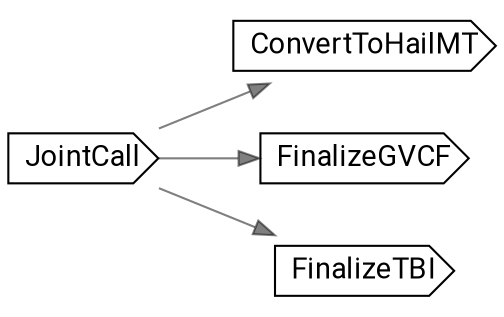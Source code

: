 // LRJointCallGVCFs
digraph {
	compound=true rankdir=LR
	node [fontname=Roboto]
	edge [color="#00000080"]
	"call-JointCall" [label=JointCall shape=cds]
	"call-ConvertToHailMT" [label=ConvertToHailMT shape=cds]
	"call-FinalizeGVCF" [label=FinalizeGVCF shape=cds]
	"call-FinalizeTBI" [label=FinalizeTBI shape=cds]
	"call-JointCall" -> "call-ConvertToHailMT"
	"call-JointCall" -> "call-FinalizeGVCF"
	"call-JointCall" -> "call-FinalizeTBI"
}

